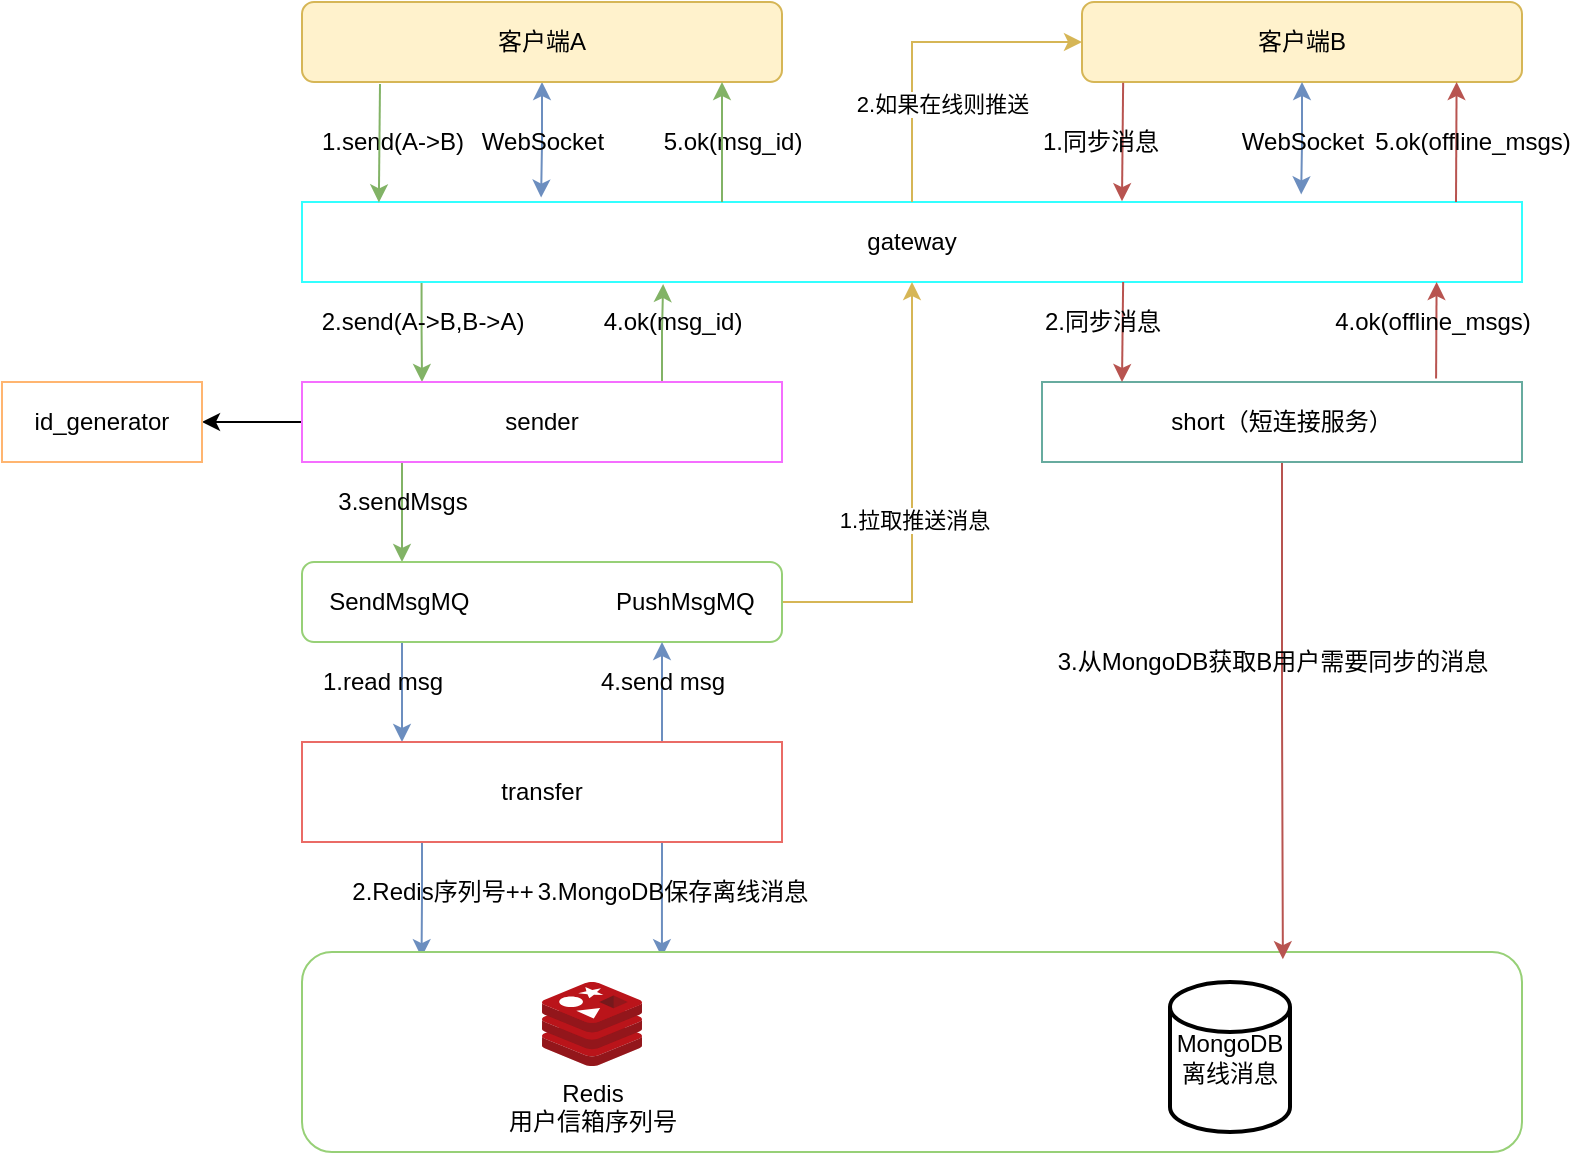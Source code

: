 <mxfile version="13.7.3" type="device"><diagram id="lt63RYP0cm-6ekVIkCQP" name="第 1 页"><mxGraphModel dx="1851" dy="584" grid="1" gridSize="10" guides="1" tooltips="1" connect="1" arrows="1" fold="1" page="1" pageScale="1" pageWidth="827" pageHeight="1169" math="0" shadow="0"><root><mxCell id="0"/><mxCell id="1" parent="0"/><mxCell id="TUkQgoYY_nLI2-GDYneg-4" style="edgeStyle=orthogonalEdgeStyle;rounded=0;orthogonalLoop=1;jettySize=auto;html=1;entryX=0.196;entryY=-0.055;entryDx=0;entryDy=0;startArrow=classic;startFill=1;fillColor=#dae8fc;strokeColor=#6c8ebf;entryPerimeter=0;" edge="1" parent="1" source="TUkQgoYY_nLI2-GDYneg-1" target="TUkQgoYY_nLI2-GDYneg-3"><mxGeometry relative="1" as="geometry"/></mxCell><mxCell id="TUkQgoYY_nLI2-GDYneg-1" value="客户端A" style="rounded=1;whiteSpace=wrap;html=1;fillColor=#fff2cc;strokeColor=#d6b656;" vertex="1" parent="1"><mxGeometry x="110" y="80" width="240" height="40" as="geometry"/></mxCell><mxCell id="TUkQgoYY_nLI2-GDYneg-2" value="客户端B" style="rounded=1;whiteSpace=wrap;html=1;fillColor=#fff2cc;strokeColor=#d6b656;" vertex="1" parent="1"><mxGeometry x="500" y="80" width="220" height="40" as="geometry"/></mxCell><mxCell id="TUkQgoYY_nLI2-GDYneg-14" style="edgeStyle=orthogonalEdgeStyle;rounded=0;orthogonalLoop=1;jettySize=auto;html=1;exitX=0.098;exitY=1.005;exitDx=0;exitDy=0;entryX=0.25;entryY=0;entryDx=0;entryDy=0;startArrow=none;startFill=0;fillColor=#d5e8d4;strokeColor=#82b366;exitPerimeter=0;" edge="1" parent="1" source="TUkQgoYY_nLI2-GDYneg-3" target="TUkQgoYY_nLI2-GDYneg-11"><mxGeometry relative="1" as="geometry"/></mxCell><mxCell id="TUkQgoYY_nLI2-GDYneg-3" value="gateway" style="rounded=0;whiteSpace=wrap;html=1;strokeColor=#33FFFF;" vertex="1" parent="1"><mxGeometry x="110" y="180" width="610" height="40" as="geometry"/></mxCell><mxCell id="TUkQgoYY_nLI2-GDYneg-5" value="WebSocket" style="text;html=1;align=center;verticalAlign=middle;resizable=0;points=[];autosize=1;" vertex="1" parent="1"><mxGeometry x="190" y="140" width="80" height="20" as="geometry"/></mxCell><mxCell id="TUkQgoYY_nLI2-GDYneg-7" value="1.send(A-&amp;gt;B)" style="text;html=1;align=center;verticalAlign=middle;resizable=0;points=[];autosize=1;" vertex="1" parent="1"><mxGeometry x="110" y="140" width="90" height="20" as="geometry"/></mxCell><mxCell id="TUkQgoYY_nLI2-GDYneg-20" value="" style="edgeStyle=orthogonalEdgeStyle;rounded=0;orthogonalLoop=1;jettySize=auto;html=1;startArrow=none;startFill=0;fillColor=#d5e8d4;strokeColor=#82b366;" edge="1" parent="1" source="TUkQgoYY_nLI2-GDYneg-11" target="TUkQgoYY_nLI2-GDYneg-19"><mxGeometry relative="1" as="geometry"><Array as="points"><mxPoint x="160" y="340"/><mxPoint x="160" y="340"/></Array></mxGeometry></mxCell><mxCell id="TUkQgoYY_nLI2-GDYneg-23" style="edgeStyle=orthogonalEdgeStyle;rounded=0;orthogonalLoop=1;jettySize=auto;html=1;entryX=1;entryY=0.5;entryDx=0;entryDy=0;startArrow=none;startFill=0;" edge="1" parent="1" source="TUkQgoYY_nLI2-GDYneg-11" target="TUkQgoYY_nLI2-GDYneg-22"><mxGeometry relative="1" as="geometry"/></mxCell><mxCell id="TUkQgoYY_nLI2-GDYneg-24" style="edgeStyle=orthogonalEdgeStyle;rounded=0;orthogonalLoop=1;jettySize=auto;html=1;exitX=0.75;exitY=0;exitDx=0;exitDy=0;entryX=0.296;entryY=1.025;entryDx=0;entryDy=0;startArrow=none;startFill=0;fillColor=#d5e8d4;strokeColor=#82b366;entryPerimeter=0;" edge="1" parent="1" source="TUkQgoYY_nLI2-GDYneg-11" target="TUkQgoYY_nLI2-GDYneg-3"><mxGeometry relative="1" as="geometry"/></mxCell><mxCell id="TUkQgoYY_nLI2-GDYneg-11" value="sender" style="rounded=0;whiteSpace=wrap;html=1;strokeColor=#F56EFF;" vertex="1" parent="1"><mxGeometry x="110" y="270" width="240" height="40" as="geometry"/></mxCell><mxCell id="TUkQgoYY_nLI2-GDYneg-13" value="" style="endArrow=classic;html=1;entryX=0.063;entryY=0.005;entryDx=0;entryDy=0;entryPerimeter=0;fillColor=#d5e8d4;strokeColor=#82b366;" edge="1" parent="1" target="TUkQgoYY_nLI2-GDYneg-3"><mxGeometry width="50" height="50" relative="1" as="geometry"><mxPoint x="149" y="121" as="sourcePoint"/><mxPoint x="230" y="230" as="targetPoint"/></mxGeometry></mxCell><mxCell id="TUkQgoYY_nLI2-GDYneg-15" value="2.send(A-&amp;gt;B,B-&amp;gt;A)" style="text;html=1;align=center;verticalAlign=middle;resizable=0;points=[];autosize=1;" vertex="1" parent="1"><mxGeometry x="110" y="230" width="120" height="20" as="geometry"/></mxCell><mxCell id="TUkQgoYY_nLI2-GDYneg-33" style="edgeStyle=orthogonalEdgeStyle;rounded=0;orthogonalLoop=1;jettySize=auto;html=1;startArrow=none;startFill=0;fillColor=#dae8fc;strokeColor=#6c8ebf;" edge="1" parent="1" source="TUkQgoYY_nLI2-GDYneg-19" target="TUkQgoYY_nLI2-GDYneg-32"><mxGeometry relative="1" as="geometry"><Array as="points"><mxPoint x="160" y="420"/><mxPoint x="160" y="420"/></Array></mxGeometry></mxCell><mxCell id="TUkQgoYY_nLI2-GDYneg-55" style="edgeStyle=orthogonalEdgeStyle;rounded=0;orthogonalLoop=1;jettySize=auto;html=1;exitX=1;exitY=0.5;exitDx=0;exitDy=0;startArrow=none;startFill=0;fillColor=#fff2cc;strokeColor=#d6b656;" edge="1" parent="1" source="TUkQgoYY_nLI2-GDYneg-19" target="TUkQgoYY_nLI2-GDYneg-3"><mxGeometry relative="1" as="geometry"/></mxCell><mxCell id="TUkQgoYY_nLI2-GDYneg-56" value="1.拉取推送消息" style="edgeLabel;html=1;align=center;verticalAlign=middle;resizable=0;points=[];" vertex="1" connectable="0" parent="TUkQgoYY_nLI2-GDYneg-55"><mxGeometry x="-0.422" y="41" relative="1" as="geometry"><mxPoint x="42" y="-41" as="offset"/></mxGeometry></mxCell><mxCell id="TUkQgoYY_nLI2-GDYneg-19" value="SendMsgMQ&amp;nbsp; &amp;nbsp; &amp;nbsp; &amp;nbsp; &amp;nbsp; &amp;nbsp; &amp;nbsp; &amp;nbsp; &amp;nbsp; &amp;nbsp; &amp;nbsp; PushMsgMQ" style="rounded=1;whiteSpace=wrap;html=1;strokeColor=#97D077;" vertex="1" parent="1"><mxGeometry x="110" y="360" width="240" height="40" as="geometry"/></mxCell><mxCell id="TUkQgoYY_nLI2-GDYneg-21" value="3.sendMsgs" style="text;html=1;align=center;verticalAlign=middle;resizable=0;points=[];autosize=1;" vertex="1" parent="1"><mxGeometry x="120" y="320" width="80" height="20" as="geometry"/></mxCell><mxCell id="TUkQgoYY_nLI2-GDYneg-22" value="id_generator" style="rounded=0;whiteSpace=wrap;html=1;strokeColor=#FFB570;" vertex="1" parent="1"><mxGeometry x="-40" y="270" width="100" height="40" as="geometry"/></mxCell><mxCell id="TUkQgoYY_nLI2-GDYneg-25" value="4.ok(msg_id)" style="text;html=1;align=center;verticalAlign=middle;resizable=0;points=[];autosize=1;" vertex="1" parent="1"><mxGeometry x="250" y="230" width="90" height="20" as="geometry"/></mxCell><mxCell id="TUkQgoYY_nLI2-GDYneg-28" value="5.ok(msg_id)" style="text;html=1;align=center;verticalAlign=middle;resizable=0;points=[];autosize=1;" vertex="1" parent="1"><mxGeometry x="280" y="140" width="90" height="20" as="geometry"/></mxCell><mxCell id="TUkQgoYY_nLI2-GDYneg-31" style="edgeStyle=orthogonalEdgeStyle;rounded=0;orthogonalLoop=1;jettySize=auto;html=1;entryX=0.75;entryY=1;entryDx=0;entryDy=0;startArrow=none;startFill=0;fillColor=#d5e8d4;strokeColor=#82b366;" edge="1" parent="1"><mxGeometry relative="1" as="geometry"><mxPoint x="320" y="180" as="sourcePoint"/><mxPoint x="320" y="120" as="targetPoint"/></mxGeometry></mxCell><mxCell id="TUkQgoYY_nLI2-GDYneg-41" style="edgeStyle=orthogonalEdgeStyle;rounded=0;orthogonalLoop=1;jettySize=auto;html=1;exitX=0.25;exitY=1;exitDx=0;exitDy=0;entryX=0.098;entryY=0.026;entryDx=0;entryDy=0;entryPerimeter=0;startArrow=none;startFill=0;fillColor=#dae8fc;strokeColor=#6c8ebf;" edge="1" parent="1" source="TUkQgoYY_nLI2-GDYneg-32" target="TUkQgoYY_nLI2-GDYneg-38"><mxGeometry relative="1" as="geometry"/></mxCell><mxCell id="TUkQgoYY_nLI2-GDYneg-43" style="edgeStyle=orthogonalEdgeStyle;rounded=0;orthogonalLoop=1;jettySize=auto;html=1;exitX=0.75;exitY=1;exitDx=0;exitDy=0;entryX=0.295;entryY=0.026;entryDx=0;entryDy=0;entryPerimeter=0;startArrow=none;startFill=0;fillColor=#dae8fc;strokeColor=#6c8ebf;" edge="1" parent="1" source="TUkQgoYY_nLI2-GDYneg-32" target="TUkQgoYY_nLI2-GDYneg-38"><mxGeometry relative="1" as="geometry"/></mxCell><mxCell id="TUkQgoYY_nLI2-GDYneg-47" style="edgeStyle=orthogonalEdgeStyle;rounded=0;orthogonalLoop=1;jettySize=auto;html=1;exitX=0.75;exitY=0;exitDx=0;exitDy=0;entryX=0.75;entryY=1;entryDx=0;entryDy=0;startArrow=none;startFill=0;fillColor=#dae8fc;strokeColor=#6c8ebf;" edge="1" parent="1" source="TUkQgoYY_nLI2-GDYneg-32" target="TUkQgoYY_nLI2-GDYneg-19"><mxGeometry relative="1" as="geometry"/></mxCell><mxCell id="TUkQgoYY_nLI2-GDYneg-32" value="transfer" style="rounded=0;whiteSpace=wrap;html=1;strokeColor=#EA6B66;" vertex="1" parent="1"><mxGeometry x="110" y="450" width="240" height="50" as="geometry"/></mxCell><mxCell id="TUkQgoYY_nLI2-GDYneg-34" value="1.read msg" style="text;html=1;align=center;verticalAlign=middle;resizable=0;points=[];autosize=1;" vertex="1" parent="1"><mxGeometry x="110" y="410" width="80" height="20" as="geometry"/></mxCell><mxCell id="TUkQgoYY_nLI2-GDYneg-38" value="" style="rounded=1;whiteSpace=wrap;html=1;strokeColor=#97D077;" vertex="1" parent="1"><mxGeometry x="110" y="555" width="610" height="100" as="geometry"/></mxCell><mxCell id="TUkQgoYY_nLI2-GDYneg-39" value="Redis&lt;br&gt;用户信箱序列号" style="aspect=fixed;html=1;points=[];align=center;image;fontSize=12;image=img/lib/mscae/Cache_Redis_Product.svg;rounded=0;strokeColor=#EA6B66;" vertex="1" parent="1"><mxGeometry x="230" y="570" width="50" height="42" as="geometry"/></mxCell><mxCell id="TUkQgoYY_nLI2-GDYneg-40" value="MongoDB&lt;br&gt;离线消息" style="strokeWidth=2;html=1;shape=mxgraph.flowchart.database;whiteSpace=wrap;rounded=0;" vertex="1" parent="1"><mxGeometry x="544" y="570" width="60" height="75" as="geometry"/></mxCell><mxCell id="TUkQgoYY_nLI2-GDYneg-42" value="2.Redis序列号++" style="text;html=1;align=center;verticalAlign=middle;resizable=0;points=[];autosize=1;" vertex="1" parent="1"><mxGeometry x="125" y="515" width="110" height="20" as="geometry"/></mxCell><mxCell id="TUkQgoYY_nLI2-GDYneg-44" value="3.MongoDB保存离线消息" style="text;html=1;align=center;verticalAlign=middle;resizable=0;points=[];autosize=1;" vertex="1" parent="1"><mxGeometry x="220" y="515" width="150" height="20" as="geometry"/></mxCell><mxCell id="TUkQgoYY_nLI2-GDYneg-48" value="4.send msg" style="text;html=1;align=center;verticalAlign=middle;resizable=0;points=[];autosize=1;" vertex="1" parent="1"><mxGeometry x="250" y="410" width="80" height="20" as="geometry"/></mxCell><mxCell id="TUkQgoYY_nLI2-GDYneg-50" style="edgeStyle=orthogonalEdgeStyle;rounded=0;orthogonalLoop=1;jettySize=auto;html=1;entryX=0.819;entryY=-0.095;entryDx=0;entryDy=0;startArrow=classic;startFill=1;fillColor=#dae8fc;strokeColor=#6c8ebf;entryPerimeter=0;exitX=0.5;exitY=1;exitDx=0;exitDy=0;" edge="1" parent="1" source="TUkQgoYY_nLI2-GDYneg-2" target="TUkQgoYY_nLI2-GDYneg-3"><mxGeometry relative="1" as="geometry"><mxPoint x="620" y="130" as="sourcePoint"/><mxPoint x="579.56" y="180.0" as="targetPoint"/></mxGeometry></mxCell><mxCell id="TUkQgoYY_nLI2-GDYneg-51" value="WebSocket" style="text;html=1;align=center;verticalAlign=middle;resizable=0;points=[];autosize=1;" vertex="1" parent="1"><mxGeometry x="570" y="140" width="80" height="20" as="geometry"/></mxCell><mxCell id="TUkQgoYY_nLI2-GDYneg-57" style="edgeStyle=orthogonalEdgeStyle;rounded=0;orthogonalLoop=1;jettySize=auto;html=1;exitX=0.5;exitY=0;exitDx=0;exitDy=0;startArrow=none;startFill=0;fillColor=#fff2cc;strokeColor=#d6b656;entryX=0;entryY=0.5;entryDx=0;entryDy=0;" edge="1" parent="1" source="TUkQgoYY_nLI2-GDYneg-3" target="TUkQgoYY_nLI2-GDYneg-2"><mxGeometry relative="1" as="geometry"><mxPoint x="390" y="150" as="sourcePoint"/><mxPoint x="455" y="-10" as="targetPoint"/></mxGeometry></mxCell><mxCell id="TUkQgoYY_nLI2-GDYneg-58" value="2.如果在线则推送" style="edgeLabel;html=1;align=center;verticalAlign=middle;resizable=0;points=[];" vertex="1" connectable="0" parent="TUkQgoYY_nLI2-GDYneg-57"><mxGeometry x="-0.422" y="41" relative="1" as="geometry"><mxPoint x="56" y="-2" as="offset"/></mxGeometry></mxCell><mxCell id="TUkQgoYY_nLI2-GDYneg-60" value="" style="endArrow=classic;html=1;entryX=0.063;entryY=0.005;entryDx=0;entryDy=0;entryPerimeter=0;fillColor=#f8cecc;strokeColor=#b85450;" edge="1" parent="1"><mxGeometry width="50" height="50" relative="1" as="geometry"><mxPoint x="520.57" y="120.4" as="sourcePoint"/><mxPoint x="520" y="179.6" as="targetPoint"/></mxGeometry></mxCell><mxCell id="TUkQgoYY_nLI2-GDYneg-61" value="1.同步消息" style="text;html=1;align=center;verticalAlign=middle;resizable=0;points=[];autosize=1;" vertex="1" parent="1"><mxGeometry x="474" y="140" width="70" height="20" as="geometry"/></mxCell><mxCell id="TUkQgoYY_nLI2-GDYneg-66" style="edgeStyle=orthogonalEdgeStyle;rounded=0;orthogonalLoop=1;jettySize=auto;html=1;entryX=0.804;entryY=0.036;entryDx=0;entryDy=0;entryPerimeter=0;startArrow=none;startFill=0;fillColor=#f8cecc;strokeColor=#b85450;" edge="1" parent="1" source="TUkQgoYY_nLI2-GDYneg-63" target="TUkQgoYY_nLI2-GDYneg-38"><mxGeometry relative="1" as="geometry"/></mxCell><mxCell id="TUkQgoYY_nLI2-GDYneg-63" value="short（短连接服务）" style="rounded=0;whiteSpace=wrap;html=1;strokeColor=#67AB9F;" vertex="1" parent="1"><mxGeometry x="480" y="270" width="240" height="40" as="geometry"/></mxCell><mxCell id="TUkQgoYY_nLI2-GDYneg-64" value="" style="endArrow=classic;html=1;fillColor=#f8cecc;strokeColor=#b85450;" edge="1" parent="1"><mxGeometry width="50" height="50" relative="1" as="geometry"><mxPoint x="520.57" y="220.0" as="sourcePoint"/><mxPoint x="520" y="270" as="targetPoint"/></mxGeometry></mxCell><mxCell id="TUkQgoYY_nLI2-GDYneg-65" value="2.同步消息" style="text;html=1;align=center;verticalAlign=middle;resizable=0;points=[];autosize=1;" vertex="1" parent="1"><mxGeometry x="475" y="230" width="70" height="20" as="geometry"/></mxCell><mxCell id="TUkQgoYY_nLI2-GDYneg-67" value="3.从MongoDB获取B用户需要同步的消息" style="text;html=1;align=center;verticalAlign=middle;resizable=0;points=[];autosize=1;" vertex="1" parent="1"><mxGeometry x="480" y="400" width="230" height="20" as="geometry"/></mxCell><mxCell id="TUkQgoYY_nLI2-GDYneg-68" value="" style="endArrow=classic;html=1;fillColor=#f8cecc;strokeColor=#b85450;exitX=0.821;exitY=-0.045;exitDx=0;exitDy=0;exitPerimeter=0;entryX=0.93;entryY=1;entryDx=0;entryDy=0;entryPerimeter=0;" edge="1" parent="1" source="TUkQgoYY_nLI2-GDYneg-63" target="TUkQgoYY_nLI2-GDYneg-3"><mxGeometry width="50" height="50" relative="1" as="geometry"><mxPoint x="680" y="240" as="sourcePoint"/><mxPoint x="670" y="220" as="targetPoint"/></mxGeometry></mxCell><mxCell id="TUkQgoYY_nLI2-GDYneg-69" value="4.ok(offline_msgs)" style="text;html=1;align=center;verticalAlign=middle;resizable=0;points=[];autosize=1;" vertex="1" parent="1"><mxGeometry x="620" y="230" width="110" height="20" as="geometry"/></mxCell><mxCell id="TUkQgoYY_nLI2-GDYneg-72" value="" style="endArrow=classic;html=1;fillColor=#f8cecc;strokeColor=#b85450;entryX=0.93;entryY=1;entryDx=0;entryDy=0;entryPerimeter=0;" edge="1" parent="1"><mxGeometry width="50" height="50" relative="1" as="geometry"><mxPoint x="687" y="180" as="sourcePoint"/><mxPoint x="687.3" y="120" as="targetPoint"/></mxGeometry></mxCell><mxCell id="TUkQgoYY_nLI2-GDYneg-73" value="5.ok(offline_msgs)" style="text;html=1;align=center;verticalAlign=middle;resizable=0;points=[];autosize=1;" vertex="1" parent="1"><mxGeometry x="640" y="140" width="110" height="20" as="geometry"/></mxCell></root></mxGraphModel></diagram></mxfile>